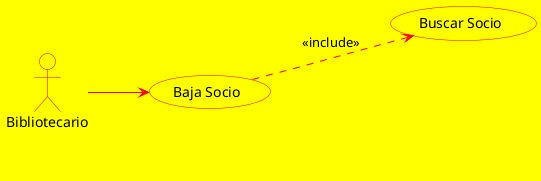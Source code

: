 @startuml
skinparam BackgroundColor yellow
left to right direction
actor Bibliotecario as biblio #yellow;Line:Red
usecase "Baja Socio" as baja #yellow;line:red
usecase "Buscar Socio" as buscar #yellow;line:red
usecase vacio as vac #yellow;Line:yellow;Text:yellow
usecase vacio as vac1 #yellow;Line:yellow;Text:yellow


biblio --> baja#line:red
baja ..> buscar#line:red :<<include>>
baja--vac#line:yellow;
baja--vac1#line:yellow;
@enduml